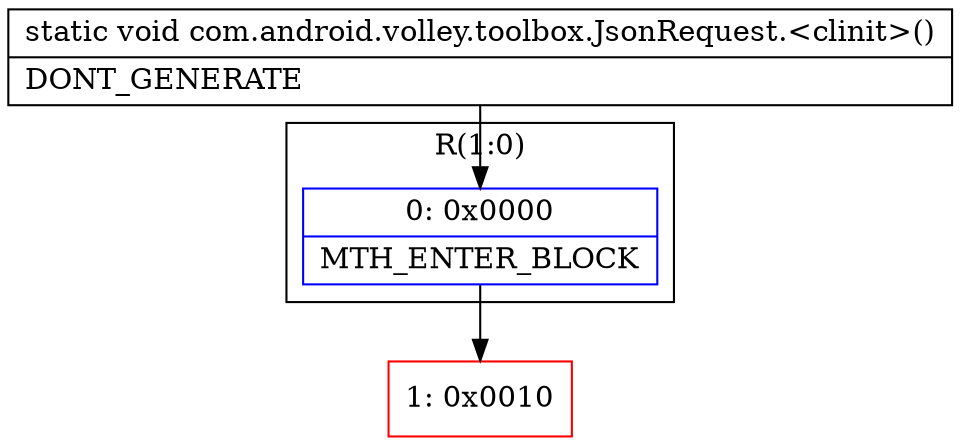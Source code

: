 digraph "CFG forcom.android.volley.toolbox.JsonRequest.\<clinit\>()V" {
subgraph cluster_Region_594100456 {
label = "R(1:0)";
node [shape=record,color=blue];
Node_0 [shape=record,label="{0\:\ 0x0000|MTH_ENTER_BLOCK\l}"];
}
Node_1 [shape=record,color=red,label="{1\:\ 0x0010}"];
MethodNode[shape=record,label="{static void com.android.volley.toolbox.JsonRequest.\<clinit\>()  | DONT_GENERATE\l}"];
MethodNode -> Node_0;
Node_0 -> Node_1;
}

